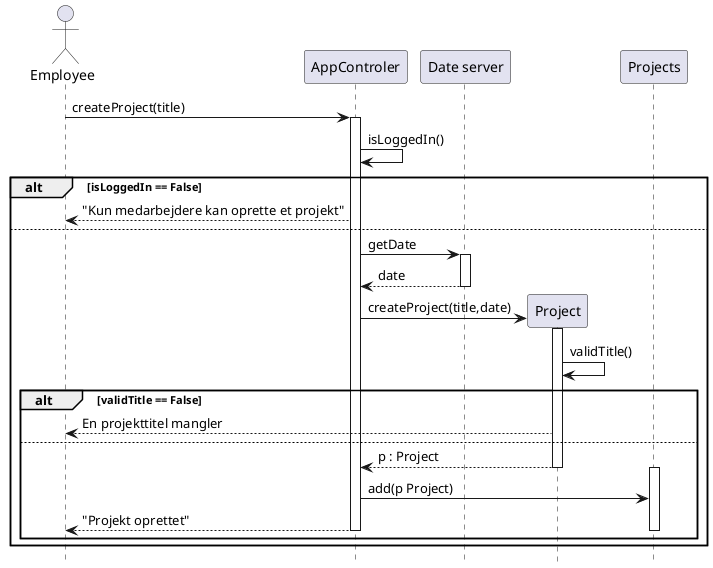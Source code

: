 @startuml CreateProject
hide footbox
actor "Employee" as e
participant "AppControler" as app
participant "Date server" as ds
participant "Project" as pm
participant "Projects" as pms

e -> app : createProject(title)
activate app
app -> app : isLoggedIn()
alt isLoggedIn == False
app --> e : "Kun medarbejdere kan oprette et projekt"
else
app -> ds : getDate
activate ds
return date 

app -> pm** : createProject(title,date)
activate pm 

pm -> pm : validTitle()
alt validTitle == False
pm --> e : En projekttitel mangler
else
pm --> app : p : Project
deactivate pm
activate pms
app -> pms : add(p Project)
app --> e : "Projekt oprettet"
deactivate pms
deactivate app
end
end

hide footbox
@enduml
